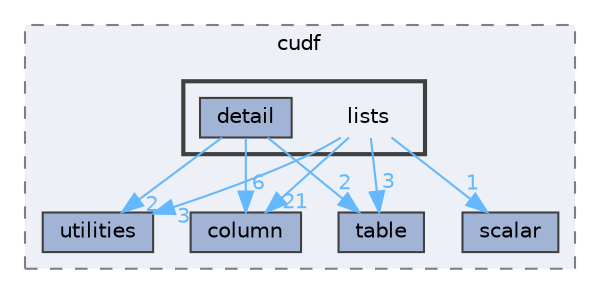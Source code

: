 digraph "D:/gitLibrary/cudf/cpp/include/cudf/lists"
{
 // LATEX_PDF_SIZE
  bgcolor="transparent";
  edge [fontname=Helvetica,fontsize=10,labelfontname=Helvetica,labelfontsize=10];
  node [fontname=Helvetica,fontsize=10,shape=box,height=0.2,width=0.4];
  compound=true
  subgraph clusterdir_87e6427d1ef099fd52d9d0724c66b062 {
    graph [ bgcolor="#edf0f7", pencolor="grey50", label="cudf", fontname=Helvetica,fontsize=10 style="filled,dashed", URL="dir_87e6427d1ef099fd52d9d0724c66b062.html",tooltip=""]
  dir_8262fc92296c7dd0bcaa745c9549f750 [label="utilities", fillcolor="#a2b4d6", color="grey25", style="filled", URL="dir_8262fc92296c7dd0bcaa745c9549f750.html",tooltip=""];
  dir_fce7e93f70105769e490dda9a6ac64fb [label="column", fillcolor="#a2b4d6", color="grey25", style="filled", URL="dir_fce7e93f70105769e490dda9a6ac64fb.html",tooltip=""];
  dir_9d85f5b54f4565533fc543f57ae7704d [label="table", fillcolor="#a2b4d6", color="grey25", style="filled", URL="dir_9d85f5b54f4565533fc543f57ae7704d.html",tooltip=""];
  dir_afa83cc9b3075ac846db8d24480e5154 [label="scalar", fillcolor="#a2b4d6", color="grey25", style="filled", URL="dir_afa83cc9b3075ac846db8d24480e5154.html",tooltip=""];
  subgraph clusterdir_d4a9dbbcf74344d51a464821ca87a47e {
    graph [ bgcolor="#edf0f7", pencolor="grey25", label="", fontname=Helvetica,fontsize=10 style="filled,bold", URL="dir_d4a9dbbcf74344d51a464821ca87a47e.html",tooltip=""]
    dir_d4a9dbbcf74344d51a464821ca87a47e [shape=plaintext, label="lists"];
  dir_75ffe9cc2dd5d9ac31c6ffd09a29d349 [label="detail", fillcolor="#a2b4d6", color="grey25", style="filled", URL="dir_75ffe9cc2dd5d9ac31c6ffd09a29d349.html",tooltip=""];
  }
  }
  dir_d4a9dbbcf74344d51a464821ca87a47e->dir_8262fc92296c7dd0bcaa745c9549f750 [headlabel="3", labeldistance=1.5 headhref="dir_000024_000038.html" color="steelblue1" fontcolor="steelblue1"];
  dir_d4a9dbbcf74344d51a464821ca87a47e->dir_9d85f5b54f4565533fc543f57ae7704d [headlabel="3", labeldistance=1.5 headhref="dir_000024_000033.html" color="steelblue1" fontcolor="steelblue1"];
  dir_d4a9dbbcf74344d51a464821ca87a47e->dir_afa83cc9b3075ac846db8d24480e5154 [headlabel="1", labeldistance=1.5 headhref="dir_000024_000028.html" color="steelblue1" fontcolor="steelblue1"];
  dir_d4a9dbbcf74344d51a464821ca87a47e->dir_fce7e93f70105769e490dda9a6ac64fb [headlabel="21", labeldistance=1.5 headhref="dir_000024_000003.html" color="steelblue1" fontcolor="steelblue1"];
  dir_75ffe9cc2dd5d9ac31c6ffd09a29d349->dir_8262fc92296c7dd0bcaa745c9549f750 [headlabel="2", labeldistance=1.5 headhref="dir_000014_000038.html" color="steelblue1" fontcolor="steelblue1"];
  dir_75ffe9cc2dd5d9ac31c6ffd09a29d349->dir_9d85f5b54f4565533fc543f57ae7704d [headlabel="2", labeldistance=1.5 headhref="dir_000014_000033.html" color="steelblue1" fontcolor="steelblue1"];
  dir_75ffe9cc2dd5d9ac31c6ffd09a29d349->dir_fce7e93f70105769e490dda9a6ac64fb [headlabel="6", labeldistance=1.5 headhref="dir_000014_000003.html" color="steelblue1" fontcolor="steelblue1"];
}
